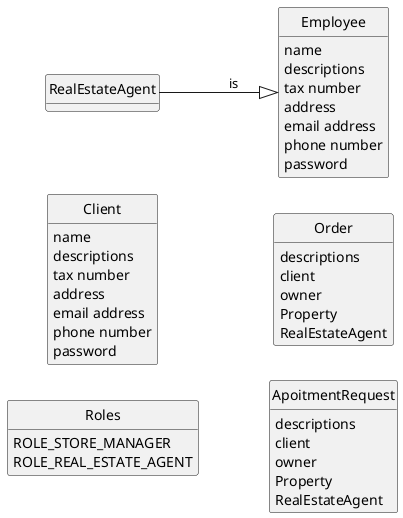 @startuml
skinparam monochrome true
skinparam packageStyle rectangle
skinparam shadowing false

skinparam classAttributeIconSize 0
hide circle
hide methods
left to right direction


class Client {
    name
    descriptions
    tax number
    address
    email address
    phone number
    password
}
class Employee{
    name
    descriptions
    tax number
    address
    email address
    phone number
    password
}

enum Roles{
    ROLE_STORE_MANAGER
    ROLE_REAL_ESTATE_AGENT
}

class  RealEstateAgent{
}

class Order{
    descriptions
    client
    owner
    Property
    RealEstateAgent
}

class ApoitmentRequest{
    descriptions
    client
    owner
    Property
    RealEstateAgent
}

RealEstateAgent --|> Employee : is


@enduml